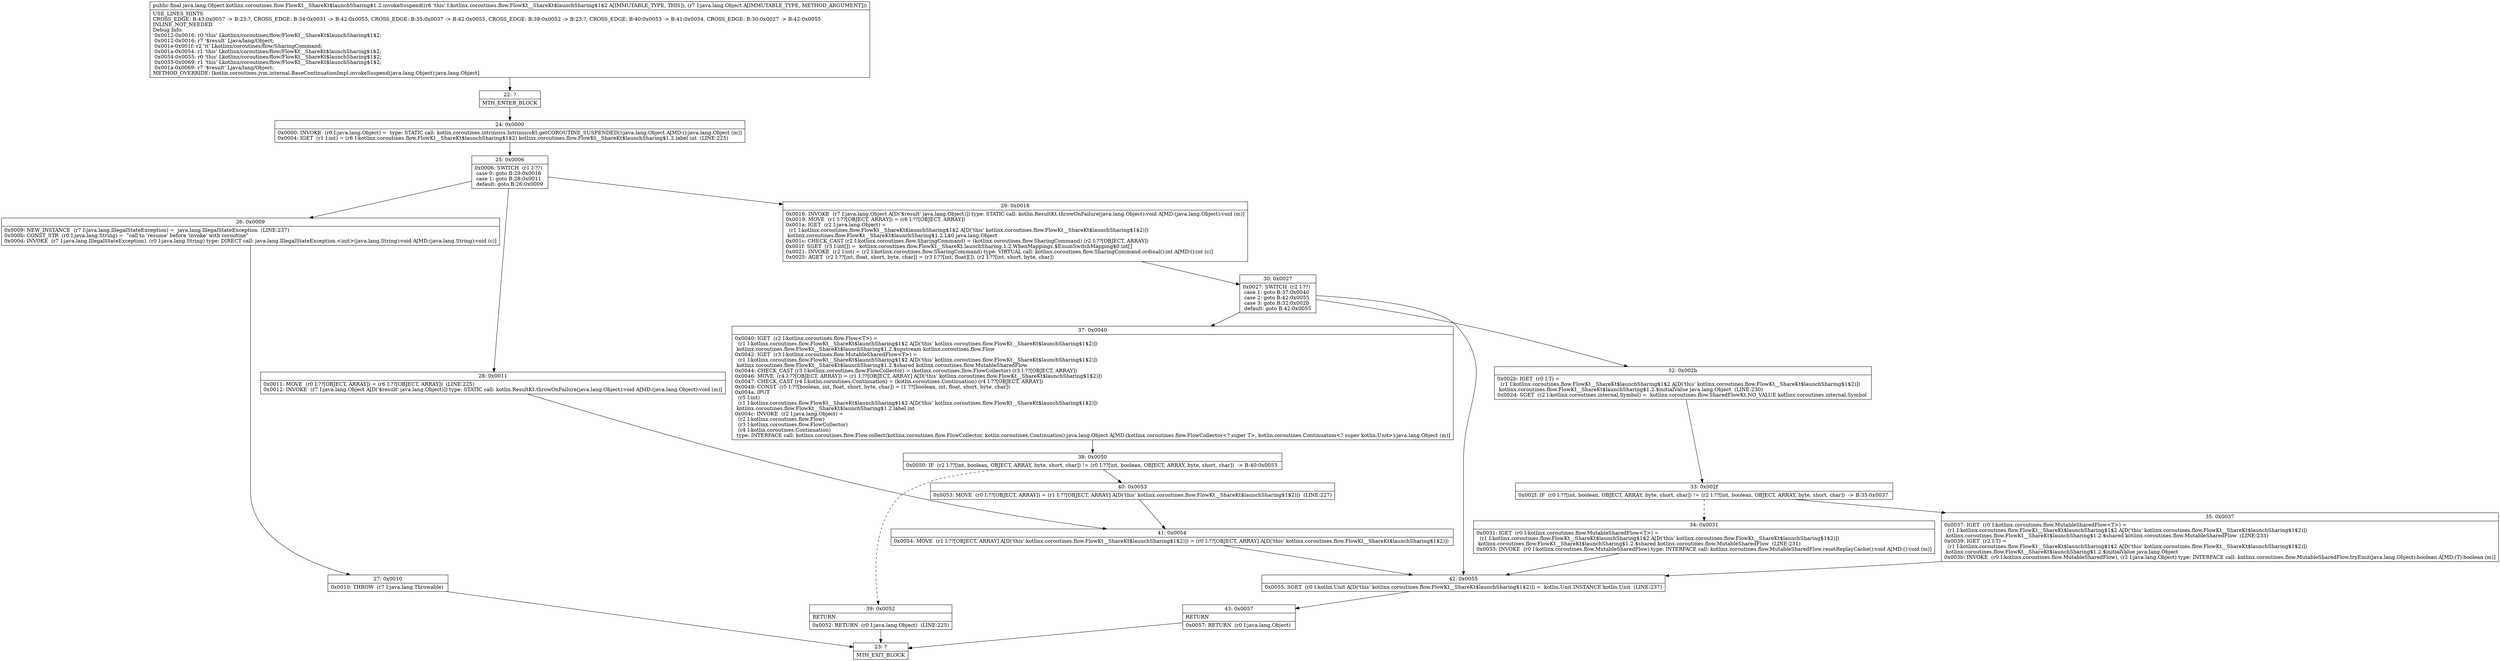 digraph "CFG forkotlinx.coroutines.flow.FlowKt__ShareKt$launchSharing$1.2.invokeSuspend(Ljava\/lang\/Object;)Ljava\/lang\/Object;" {
Node_22 [shape=record,label="{22\:\ ?|MTH_ENTER_BLOCK\l}"];
Node_24 [shape=record,label="{24\:\ 0x0000|0x0000: INVOKE  (r0 I:java.lang.Object) =  type: STATIC call: kotlin.coroutines.intrinsics.IntrinsicsKt.getCOROUTINE_SUSPENDED():java.lang.Object A[MD:():java.lang.Object (m)]\l0x0004: IGET  (r1 I:int) = (r6 I:kotlinx.coroutines.flow.FlowKt__ShareKt$launchSharing$1$2) kotlinx.coroutines.flow.FlowKt__ShareKt$launchSharing$1.2.label int  (LINE:225)\l}"];
Node_25 [shape=record,label="{25\:\ 0x0006|0x0006: SWITCH  (r1 I:??)\l case 0: goto B:29:0x0016\l case 1: goto B:28:0x0011\l default: goto B:26:0x0009 \l}"];
Node_26 [shape=record,label="{26\:\ 0x0009|0x0009: NEW_INSTANCE  (r7 I:java.lang.IllegalStateException) =  java.lang.IllegalStateException  (LINE:237)\l0x000b: CONST_STR  (r0 I:java.lang.String) =  \"call to 'resume' before 'invoke' with coroutine\" \l0x000d: INVOKE  (r7 I:java.lang.IllegalStateException), (r0 I:java.lang.String) type: DIRECT call: java.lang.IllegalStateException.\<init\>(java.lang.String):void A[MD:(java.lang.String):void (c)]\l}"];
Node_27 [shape=record,label="{27\:\ 0x0010|0x0010: THROW  (r7 I:java.lang.Throwable) \l}"];
Node_23 [shape=record,label="{23\:\ ?|MTH_EXIT_BLOCK\l}"];
Node_28 [shape=record,label="{28\:\ 0x0011|0x0011: MOVE  (r0 I:??[OBJECT, ARRAY]) = (r6 I:??[OBJECT, ARRAY])  (LINE:225)\l0x0012: INVOKE  (r7 I:java.lang.Object A[D('$result' java.lang.Object)]) type: STATIC call: kotlin.ResultKt.throwOnFailure(java.lang.Object):void A[MD:(java.lang.Object):void (m)]\l}"];
Node_41 [shape=record,label="{41\:\ 0x0054|0x0054: MOVE  (r1 I:??[OBJECT, ARRAY] A[D('this' kotlinx.coroutines.flow.FlowKt__ShareKt$launchSharing$1$2)]) = (r0 I:??[OBJECT, ARRAY] A[D('this' kotlinx.coroutines.flow.FlowKt__ShareKt$launchSharing$1$2)]) \l}"];
Node_42 [shape=record,label="{42\:\ 0x0055|0x0055: SGET  (r0 I:kotlin.Unit A[D('this' kotlinx.coroutines.flow.FlowKt__ShareKt$launchSharing$1$2)]) =  kotlin.Unit.INSTANCE kotlin.Unit  (LINE:237)\l}"];
Node_43 [shape=record,label="{43\:\ 0x0057|RETURN\l|0x0057: RETURN  (r0 I:java.lang.Object) \l}"];
Node_29 [shape=record,label="{29\:\ 0x0016|0x0016: INVOKE  (r7 I:java.lang.Object A[D('$result' java.lang.Object)]) type: STATIC call: kotlin.ResultKt.throwOnFailure(java.lang.Object):void A[MD:(java.lang.Object):void (m)]\l0x0019: MOVE  (r1 I:??[OBJECT, ARRAY]) = (r6 I:??[OBJECT, ARRAY]) \l0x001a: IGET  (r2 I:java.lang.Object) = \l  (r1 I:kotlinx.coroutines.flow.FlowKt__ShareKt$launchSharing$1$2 A[D('this' kotlinx.coroutines.flow.FlowKt__ShareKt$launchSharing$1$2)])\l kotlinx.coroutines.flow.FlowKt__ShareKt$launchSharing$1.2.L$0 java.lang.Object \l0x001c: CHECK_CAST (r2 I:kotlinx.coroutines.flow.SharingCommand) = (kotlinx.coroutines.flow.SharingCommand) (r2 I:??[OBJECT, ARRAY]) \l0x001f: SGET  (r3 I:int[]) =  kotlinx.coroutines.flow.FlowKt__ShareKt.launchSharing.1.2.WhenMappings.$EnumSwitchMapping$0 int[] \l0x0021: INVOKE  (r2 I:int) = (r2 I:kotlinx.coroutines.flow.SharingCommand) type: VIRTUAL call: kotlinx.coroutines.flow.SharingCommand.ordinal():int A[MD:():int (c)]\l0x0025: AGET  (r2 I:??[int, float, short, byte, char]) = (r3 I:??[int, float][]), (r2 I:??[int, short, byte, char]) \l}"];
Node_30 [shape=record,label="{30\:\ 0x0027|0x0027: SWITCH  (r2 I:??)\l case 1: goto B:37:0x0040\l case 2: goto B:42:0x0055\l case 3: goto B:32:0x002b\l default: goto B:42:0x0055 \l}"];
Node_32 [shape=record,label="{32\:\ 0x002b|0x002b: IGET  (r0 I:T) = \l  (r1 I:kotlinx.coroutines.flow.FlowKt__ShareKt$launchSharing$1$2 A[D('this' kotlinx.coroutines.flow.FlowKt__ShareKt$launchSharing$1$2)])\l kotlinx.coroutines.flow.FlowKt__ShareKt$launchSharing$1.2.$initialValue java.lang.Object  (LINE:230)\l0x002d: SGET  (r2 I:kotlinx.coroutines.internal.Symbol) =  kotlinx.coroutines.flow.SharedFlowKt.NO_VALUE kotlinx.coroutines.internal.Symbol \l}"];
Node_33 [shape=record,label="{33\:\ 0x002f|0x002f: IF  (r0 I:??[int, boolean, OBJECT, ARRAY, byte, short, char]) != (r2 I:??[int, boolean, OBJECT, ARRAY, byte, short, char])  \-\> B:35:0x0037 \l}"];
Node_34 [shape=record,label="{34\:\ 0x0031|0x0031: IGET  (r0 I:kotlinx.coroutines.flow.MutableSharedFlow\<T\>) = \l  (r1 I:kotlinx.coroutines.flow.FlowKt__ShareKt$launchSharing$1$2 A[D('this' kotlinx.coroutines.flow.FlowKt__ShareKt$launchSharing$1$2)])\l kotlinx.coroutines.flow.FlowKt__ShareKt$launchSharing$1.2.$shared kotlinx.coroutines.flow.MutableSharedFlow  (LINE:231)\l0x0033: INVOKE  (r0 I:kotlinx.coroutines.flow.MutableSharedFlow) type: INTERFACE call: kotlinx.coroutines.flow.MutableSharedFlow.resetReplayCache():void A[MD:():void (m)]\l}"];
Node_35 [shape=record,label="{35\:\ 0x0037|0x0037: IGET  (r0 I:kotlinx.coroutines.flow.MutableSharedFlow\<T\>) = \l  (r1 I:kotlinx.coroutines.flow.FlowKt__ShareKt$launchSharing$1$2 A[D('this' kotlinx.coroutines.flow.FlowKt__ShareKt$launchSharing$1$2)])\l kotlinx.coroutines.flow.FlowKt__ShareKt$launchSharing$1.2.$shared kotlinx.coroutines.flow.MutableSharedFlow  (LINE:233)\l0x0039: IGET  (r2 I:T) = \l  (r1 I:kotlinx.coroutines.flow.FlowKt__ShareKt$launchSharing$1$2 A[D('this' kotlinx.coroutines.flow.FlowKt__ShareKt$launchSharing$1$2)])\l kotlinx.coroutines.flow.FlowKt__ShareKt$launchSharing$1.2.$initialValue java.lang.Object \l0x003b: INVOKE  (r0 I:kotlinx.coroutines.flow.MutableSharedFlow), (r2 I:java.lang.Object) type: INTERFACE call: kotlinx.coroutines.flow.MutableSharedFlow.tryEmit(java.lang.Object):boolean A[MD:(T):boolean (m)]\l}"];
Node_37 [shape=record,label="{37\:\ 0x0040|0x0040: IGET  (r2 I:kotlinx.coroutines.flow.Flow\<T\>) = \l  (r1 I:kotlinx.coroutines.flow.FlowKt__ShareKt$launchSharing$1$2 A[D('this' kotlinx.coroutines.flow.FlowKt__ShareKt$launchSharing$1$2)])\l kotlinx.coroutines.flow.FlowKt__ShareKt$launchSharing$1.2.$upstream kotlinx.coroutines.flow.Flow \l0x0042: IGET  (r3 I:kotlinx.coroutines.flow.MutableSharedFlow\<T\>) = \l  (r1 I:kotlinx.coroutines.flow.FlowKt__ShareKt$launchSharing$1$2 A[D('this' kotlinx.coroutines.flow.FlowKt__ShareKt$launchSharing$1$2)])\l kotlinx.coroutines.flow.FlowKt__ShareKt$launchSharing$1.2.$shared kotlinx.coroutines.flow.MutableSharedFlow \l0x0044: CHECK_CAST (r3 I:kotlinx.coroutines.flow.FlowCollector) = (kotlinx.coroutines.flow.FlowCollector) (r3 I:??[OBJECT, ARRAY]) \l0x0046: MOVE  (r4 I:??[OBJECT, ARRAY]) = (r1 I:??[OBJECT, ARRAY] A[D('this' kotlinx.coroutines.flow.FlowKt__ShareKt$launchSharing$1$2)]) \l0x0047: CHECK_CAST (r4 I:kotlin.coroutines.Continuation) = (kotlin.coroutines.Continuation) (r4 I:??[OBJECT, ARRAY]) \l0x0049: CONST  (r5 I:??[boolean, int, float, short, byte, char]) = (1 ??[boolean, int, float, short, byte, char]) \l0x004a: IPUT  \l  (r5 I:int)\l  (r1 I:kotlinx.coroutines.flow.FlowKt__ShareKt$launchSharing$1$2 A[D('this' kotlinx.coroutines.flow.FlowKt__ShareKt$launchSharing$1$2)])\l kotlinx.coroutines.flow.FlowKt__ShareKt$launchSharing$1.2.label int \l0x004c: INVOKE  (r2 I:java.lang.Object) = \l  (r2 I:kotlinx.coroutines.flow.Flow)\l  (r3 I:kotlinx.coroutines.flow.FlowCollector)\l  (r4 I:kotlin.coroutines.Continuation)\l type: INTERFACE call: kotlinx.coroutines.flow.Flow.collect(kotlinx.coroutines.flow.FlowCollector, kotlin.coroutines.Continuation):java.lang.Object A[MD:(kotlinx.coroutines.flow.FlowCollector\<? super T\>, kotlin.coroutines.Continuation\<? super kotlin.Unit\>):java.lang.Object (m)]\l}"];
Node_38 [shape=record,label="{38\:\ 0x0050|0x0050: IF  (r2 I:??[int, boolean, OBJECT, ARRAY, byte, short, char]) != (r0 I:??[int, boolean, OBJECT, ARRAY, byte, short, char])  \-\> B:40:0x0053 \l}"];
Node_39 [shape=record,label="{39\:\ 0x0052|RETURN\l|0x0052: RETURN  (r0 I:java.lang.Object)  (LINE:225)\l}"];
Node_40 [shape=record,label="{40\:\ 0x0053|0x0053: MOVE  (r0 I:??[OBJECT, ARRAY]) = (r1 I:??[OBJECT, ARRAY] A[D('this' kotlinx.coroutines.flow.FlowKt__ShareKt$launchSharing$1$2)])  (LINE:227)\l}"];
MethodNode[shape=record,label="{public final java.lang.Object kotlinx.coroutines.flow.FlowKt__ShareKt$launchSharing$1.2.invokeSuspend((r6 'this' I:kotlinx.coroutines.flow.FlowKt__ShareKt$launchSharing$1$2 A[IMMUTABLE_TYPE, THIS]), (r7 I:java.lang.Object A[IMMUTABLE_TYPE, METHOD_ARGUMENT]))  | USE_LINES_HINTS\lCROSS_EDGE: B:43:0x0057 \-\> B:23:?, CROSS_EDGE: B:34:0x0031 \-\> B:42:0x0055, CROSS_EDGE: B:35:0x0037 \-\> B:42:0x0055, CROSS_EDGE: B:39:0x0052 \-\> B:23:?, CROSS_EDGE: B:40:0x0053 \-\> B:41:0x0054, CROSS_EDGE: B:30:0x0027 \-\> B:42:0x0055\lINLINE_NOT_NEEDED\lDebug Info:\l  0x0012\-0x0016: r0 'this' Lkotlinx\/coroutines\/flow\/FlowKt__ShareKt$launchSharing$1$2;\l  0x0012\-0x0016: r7 '$result' Ljava\/lang\/Object;\l  0x001e\-0x001f: r2 'it' Lkotlinx\/coroutines\/flow\/SharingCommand;\l  0x001a\-0x0054: r1 'this' Lkotlinx\/coroutines\/flow\/FlowKt__ShareKt$launchSharing$1$2;\l  0x0054\-0x0055: r0 'this' Lkotlinx\/coroutines\/flow\/FlowKt__ShareKt$launchSharing$1$2;\l  0x0055\-0x0069: r1 'this' Lkotlinx\/coroutines\/flow\/FlowKt__ShareKt$launchSharing$1$2;\l  0x001a\-0x0069: r7 '$result' Ljava\/lang\/Object;\lMETHOD_OVERRIDE: [kotlin.coroutines.jvm.internal.BaseContinuationImpl.invokeSuspend(java.lang.Object):java.lang.Object]\l}"];
MethodNode -> Node_22;Node_22 -> Node_24;
Node_24 -> Node_25;
Node_25 -> Node_26;
Node_25 -> Node_28;
Node_25 -> Node_29;
Node_26 -> Node_27;
Node_27 -> Node_23;
Node_28 -> Node_41;
Node_41 -> Node_42;
Node_42 -> Node_43;
Node_43 -> Node_23;
Node_29 -> Node_30;
Node_30 -> Node_32;
Node_30 -> Node_37;
Node_30 -> Node_42;
Node_32 -> Node_33;
Node_33 -> Node_34[style=dashed];
Node_33 -> Node_35;
Node_34 -> Node_42;
Node_35 -> Node_42;
Node_37 -> Node_38;
Node_38 -> Node_39[style=dashed];
Node_38 -> Node_40;
Node_39 -> Node_23;
Node_40 -> Node_41;
}

